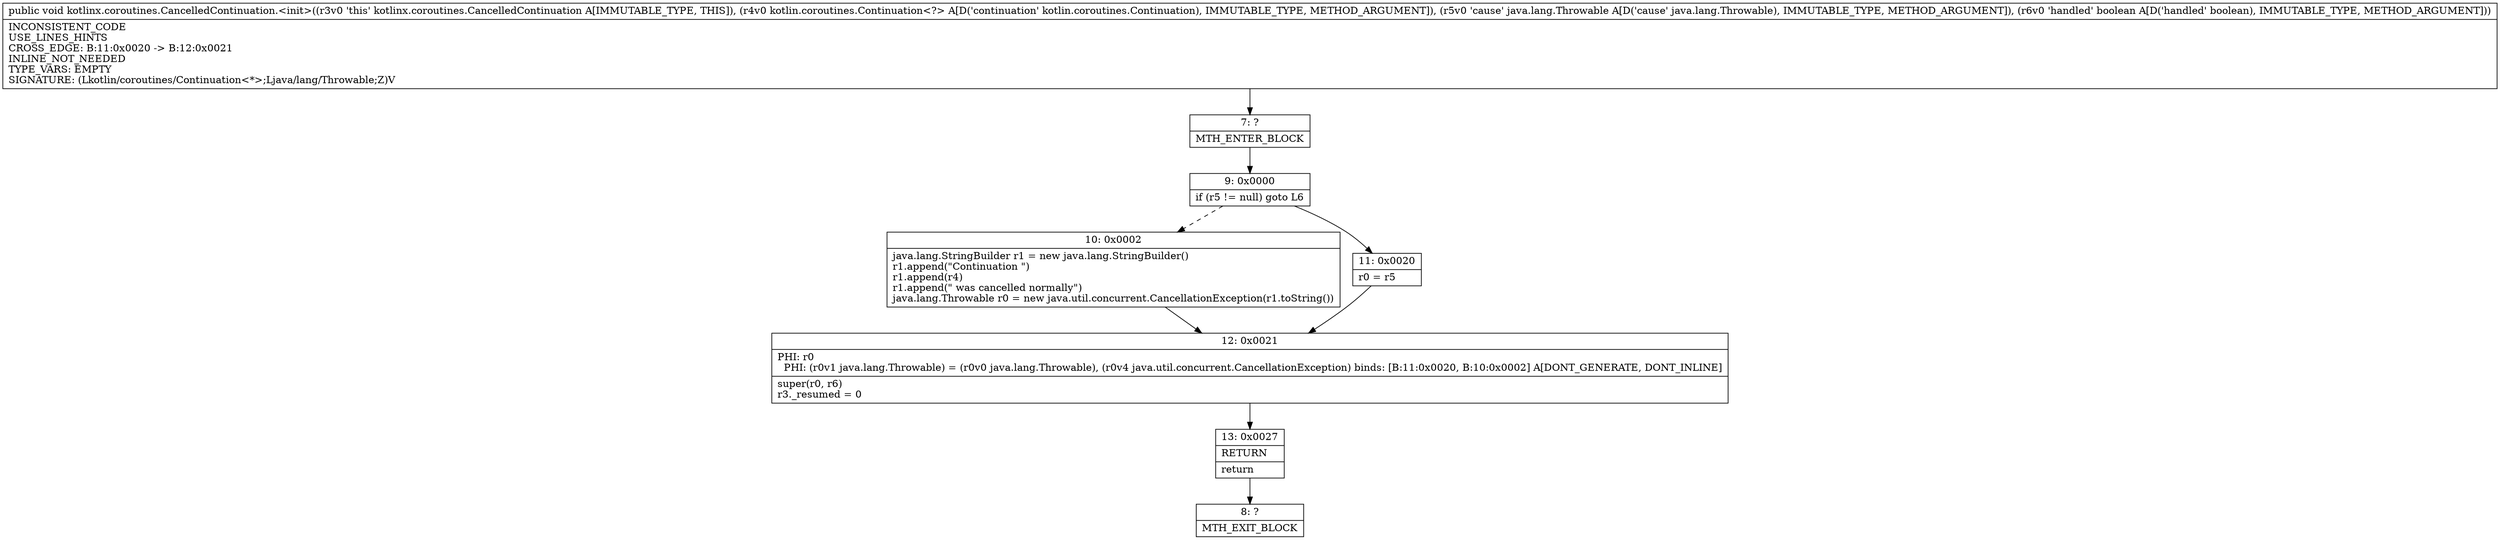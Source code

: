 digraph "CFG forkotlinx.coroutines.CancelledContinuation.\<init\>(Lkotlin\/coroutines\/Continuation;Ljava\/lang\/Throwable;Z)V" {
Node_7 [shape=record,label="{7\:\ ?|MTH_ENTER_BLOCK\l}"];
Node_9 [shape=record,label="{9\:\ 0x0000|if (r5 != null) goto L6\l}"];
Node_10 [shape=record,label="{10\:\ 0x0002|java.lang.StringBuilder r1 = new java.lang.StringBuilder()\lr1.append(\"Continuation \")\lr1.append(r4)\lr1.append(\" was cancelled normally\")\ljava.lang.Throwable r0 = new java.util.concurrent.CancellationException(r1.toString())\l}"];
Node_12 [shape=record,label="{12\:\ 0x0021|PHI: r0 \l  PHI: (r0v1 java.lang.Throwable) = (r0v0 java.lang.Throwable), (r0v4 java.util.concurrent.CancellationException) binds: [B:11:0x0020, B:10:0x0002] A[DONT_GENERATE, DONT_INLINE]\l|super(r0, r6)\lr3._resumed = 0\l}"];
Node_13 [shape=record,label="{13\:\ 0x0027|RETURN\l|return\l}"];
Node_8 [shape=record,label="{8\:\ ?|MTH_EXIT_BLOCK\l}"];
Node_11 [shape=record,label="{11\:\ 0x0020|r0 = r5\l}"];
MethodNode[shape=record,label="{public void kotlinx.coroutines.CancelledContinuation.\<init\>((r3v0 'this' kotlinx.coroutines.CancelledContinuation A[IMMUTABLE_TYPE, THIS]), (r4v0 kotlin.coroutines.Continuation\<?\> A[D('continuation' kotlin.coroutines.Continuation), IMMUTABLE_TYPE, METHOD_ARGUMENT]), (r5v0 'cause' java.lang.Throwable A[D('cause' java.lang.Throwable), IMMUTABLE_TYPE, METHOD_ARGUMENT]), (r6v0 'handled' boolean A[D('handled' boolean), IMMUTABLE_TYPE, METHOD_ARGUMENT]))  | INCONSISTENT_CODE\lUSE_LINES_HINTS\lCROSS_EDGE: B:11:0x0020 \-\> B:12:0x0021\lINLINE_NOT_NEEDED\lTYPE_VARS: EMPTY\lSIGNATURE: (Lkotlin\/coroutines\/Continuation\<*\>;Ljava\/lang\/Throwable;Z)V\l}"];
MethodNode -> Node_7;Node_7 -> Node_9;
Node_9 -> Node_10[style=dashed];
Node_9 -> Node_11;
Node_10 -> Node_12;
Node_12 -> Node_13;
Node_13 -> Node_8;
Node_11 -> Node_12;
}

